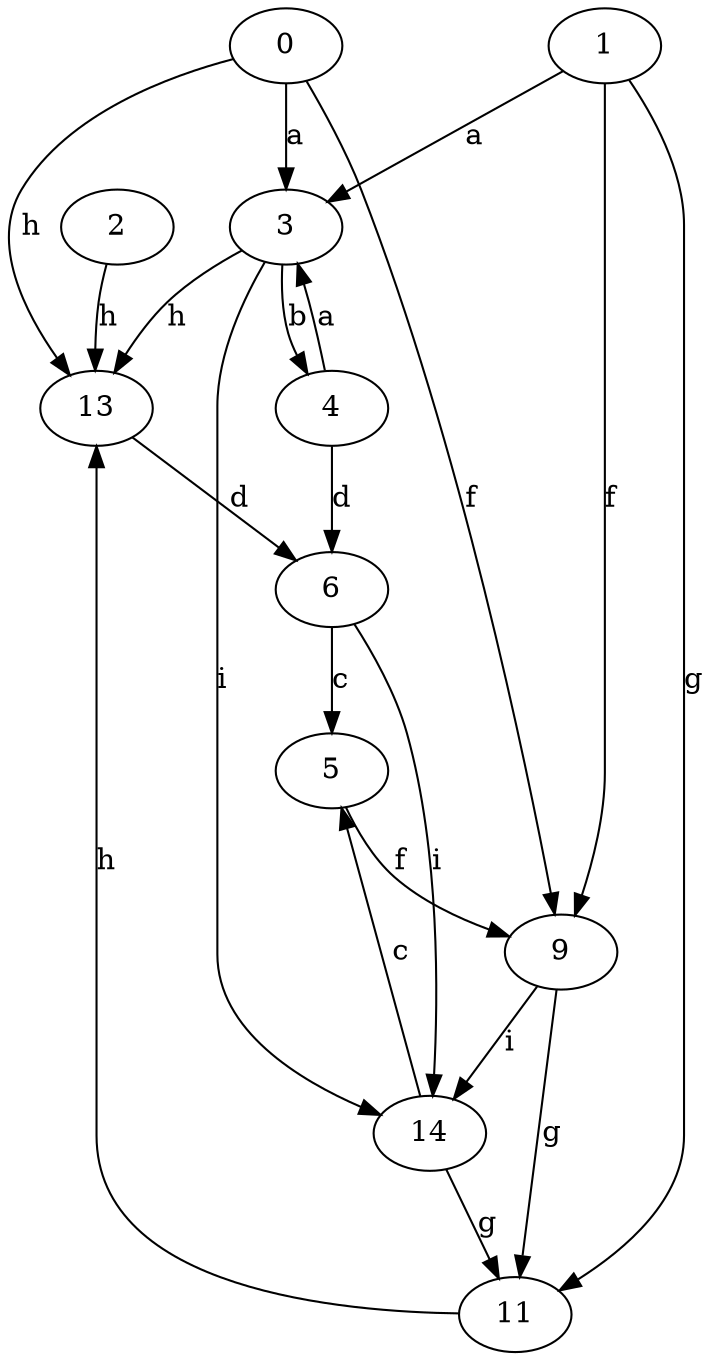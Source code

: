 strict digraph  {
2;
0;
3;
4;
5;
6;
9;
1;
11;
13;
14;
2 -> 13  [label=h];
0 -> 3  [label=a];
0 -> 9  [label=f];
0 -> 13  [label=h];
3 -> 4  [label=b];
3 -> 13  [label=h];
3 -> 14  [label=i];
4 -> 3  [label=a];
4 -> 6  [label=d];
5 -> 9  [label=f];
6 -> 5  [label=c];
6 -> 14  [label=i];
9 -> 11  [label=g];
9 -> 14  [label=i];
1 -> 3  [label=a];
1 -> 9  [label=f];
1 -> 11  [label=g];
11 -> 13  [label=h];
13 -> 6  [label=d];
14 -> 5  [label=c];
14 -> 11  [label=g];
}
